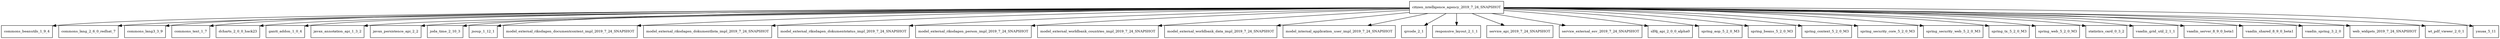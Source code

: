 digraph citizen_intelligence_agency_2019_7_24_SNAPSHOT_dependencies {
  node [shape = box, fontsize=10.0];
  citizen_intelligence_agency_2019_7_24_SNAPSHOT -> commons_beanutils_1_9_4;
  citizen_intelligence_agency_2019_7_24_SNAPSHOT -> commons_lang_2_6_0_redhat_7;
  citizen_intelligence_agency_2019_7_24_SNAPSHOT -> commons_lang3_3_9;
  citizen_intelligence_agency_2019_7_24_SNAPSHOT -> commons_text_1_7;
  citizen_intelligence_agency_2019_7_24_SNAPSHOT -> dcharts_2_0_0_hack23;
  citizen_intelligence_agency_2019_7_24_SNAPSHOT -> gantt_addon_1_0_4;
  citizen_intelligence_agency_2019_7_24_SNAPSHOT -> javax_annotation_api_1_3_2;
  citizen_intelligence_agency_2019_7_24_SNAPSHOT -> javax_persistence_api_2_2;
  citizen_intelligence_agency_2019_7_24_SNAPSHOT -> joda_time_2_10_3;
  citizen_intelligence_agency_2019_7_24_SNAPSHOT -> jsoup_1_12_1;
  citizen_intelligence_agency_2019_7_24_SNAPSHOT -> model_external_riksdagen_documentcontent_impl_2019_7_24_SNAPSHOT;
  citizen_intelligence_agency_2019_7_24_SNAPSHOT -> model_external_riksdagen_dokumentlista_impl_2019_7_24_SNAPSHOT;
  citizen_intelligence_agency_2019_7_24_SNAPSHOT -> model_external_riksdagen_dokumentstatus_impl_2019_7_24_SNAPSHOT;
  citizen_intelligence_agency_2019_7_24_SNAPSHOT -> model_external_riksdagen_person_impl_2019_7_24_SNAPSHOT;
  citizen_intelligence_agency_2019_7_24_SNAPSHOT -> model_external_worldbank_countries_impl_2019_7_24_SNAPSHOT;
  citizen_intelligence_agency_2019_7_24_SNAPSHOT -> model_external_worldbank_data_impl_2019_7_24_SNAPSHOT;
  citizen_intelligence_agency_2019_7_24_SNAPSHOT -> model_internal_application_user_impl_2019_7_24_SNAPSHOT;
  citizen_intelligence_agency_2019_7_24_SNAPSHOT -> qrcode_2_1;
  citizen_intelligence_agency_2019_7_24_SNAPSHOT -> responsive_layout_2_1_1;
  citizen_intelligence_agency_2019_7_24_SNAPSHOT -> service_api_2019_7_24_SNAPSHOT;
  citizen_intelligence_agency_2019_7_24_SNAPSHOT -> service_external_esv_2019_7_24_SNAPSHOT;
  citizen_intelligence_agency_2019_7_24_SNAPSHOT -> slf4j_api_2_0_0_alpha0;
  citizen_intelligence_agency_2019_7_24_SNAPSHOT -> spring_aop_5_2_0_M3;
  citizen_intelligence_agency_2019_7_24_SNAPSHOT -> spring_beans_5_2_0_M3;
  citizen_intelligence_agency_2019_7_24_SNAPSHOT -> spring_context_5_2_0_M3;
  citizen_intelligence_agency_2019_7_24_SNAPSHOT -> spring_security_core_5_2_0_M3;
  citizen_intelligence_agency_2019_7_24_SNAPSHOT -> spring_security_web_5_2_0_M3;
  citizen_intelligence_agency_2019_7_24_SNAPSHOT -> spring_tx_5_2_0_M3;
  citizen_intelligence_agency_2019_7_24_SNAPSHOT -> spring_web_5_2_0_M3;
  citizen_intelligence_agency_2019_7_24_SNAPSHOT -> statistics_card_0_3_2;
  citizen_intelligence_agency_2019_7_24_SNAPSHOT -> vaadin_grid_util_2_1_1;
  citizen_intelligence_agency_2019_7_24_SNAPSHOT -> vaadin_server_8_9_0_beta1;
  citizen_intelligence_agency_2019_7_24_SNAPSHOT -> vaadin_shared_8_9_0_beta1;
  citizen_intelligence_agency_2019_7_24_SNAPSHOT -> vaadin_spring_3_2_0;
  citizen_intelligence_agency_2019_7_24_SNAPSHOT -> web_widgets_2019_7_24_SNAPSHOT;
  citizen_intelligence_agency_2019_7_24_SNAPSHOT -> wt_pdf_viewer_2_0_1;
  citizen_intelligence_agency_2019_7_24_SNAPSHOT -> yauaa_5_11;
}
